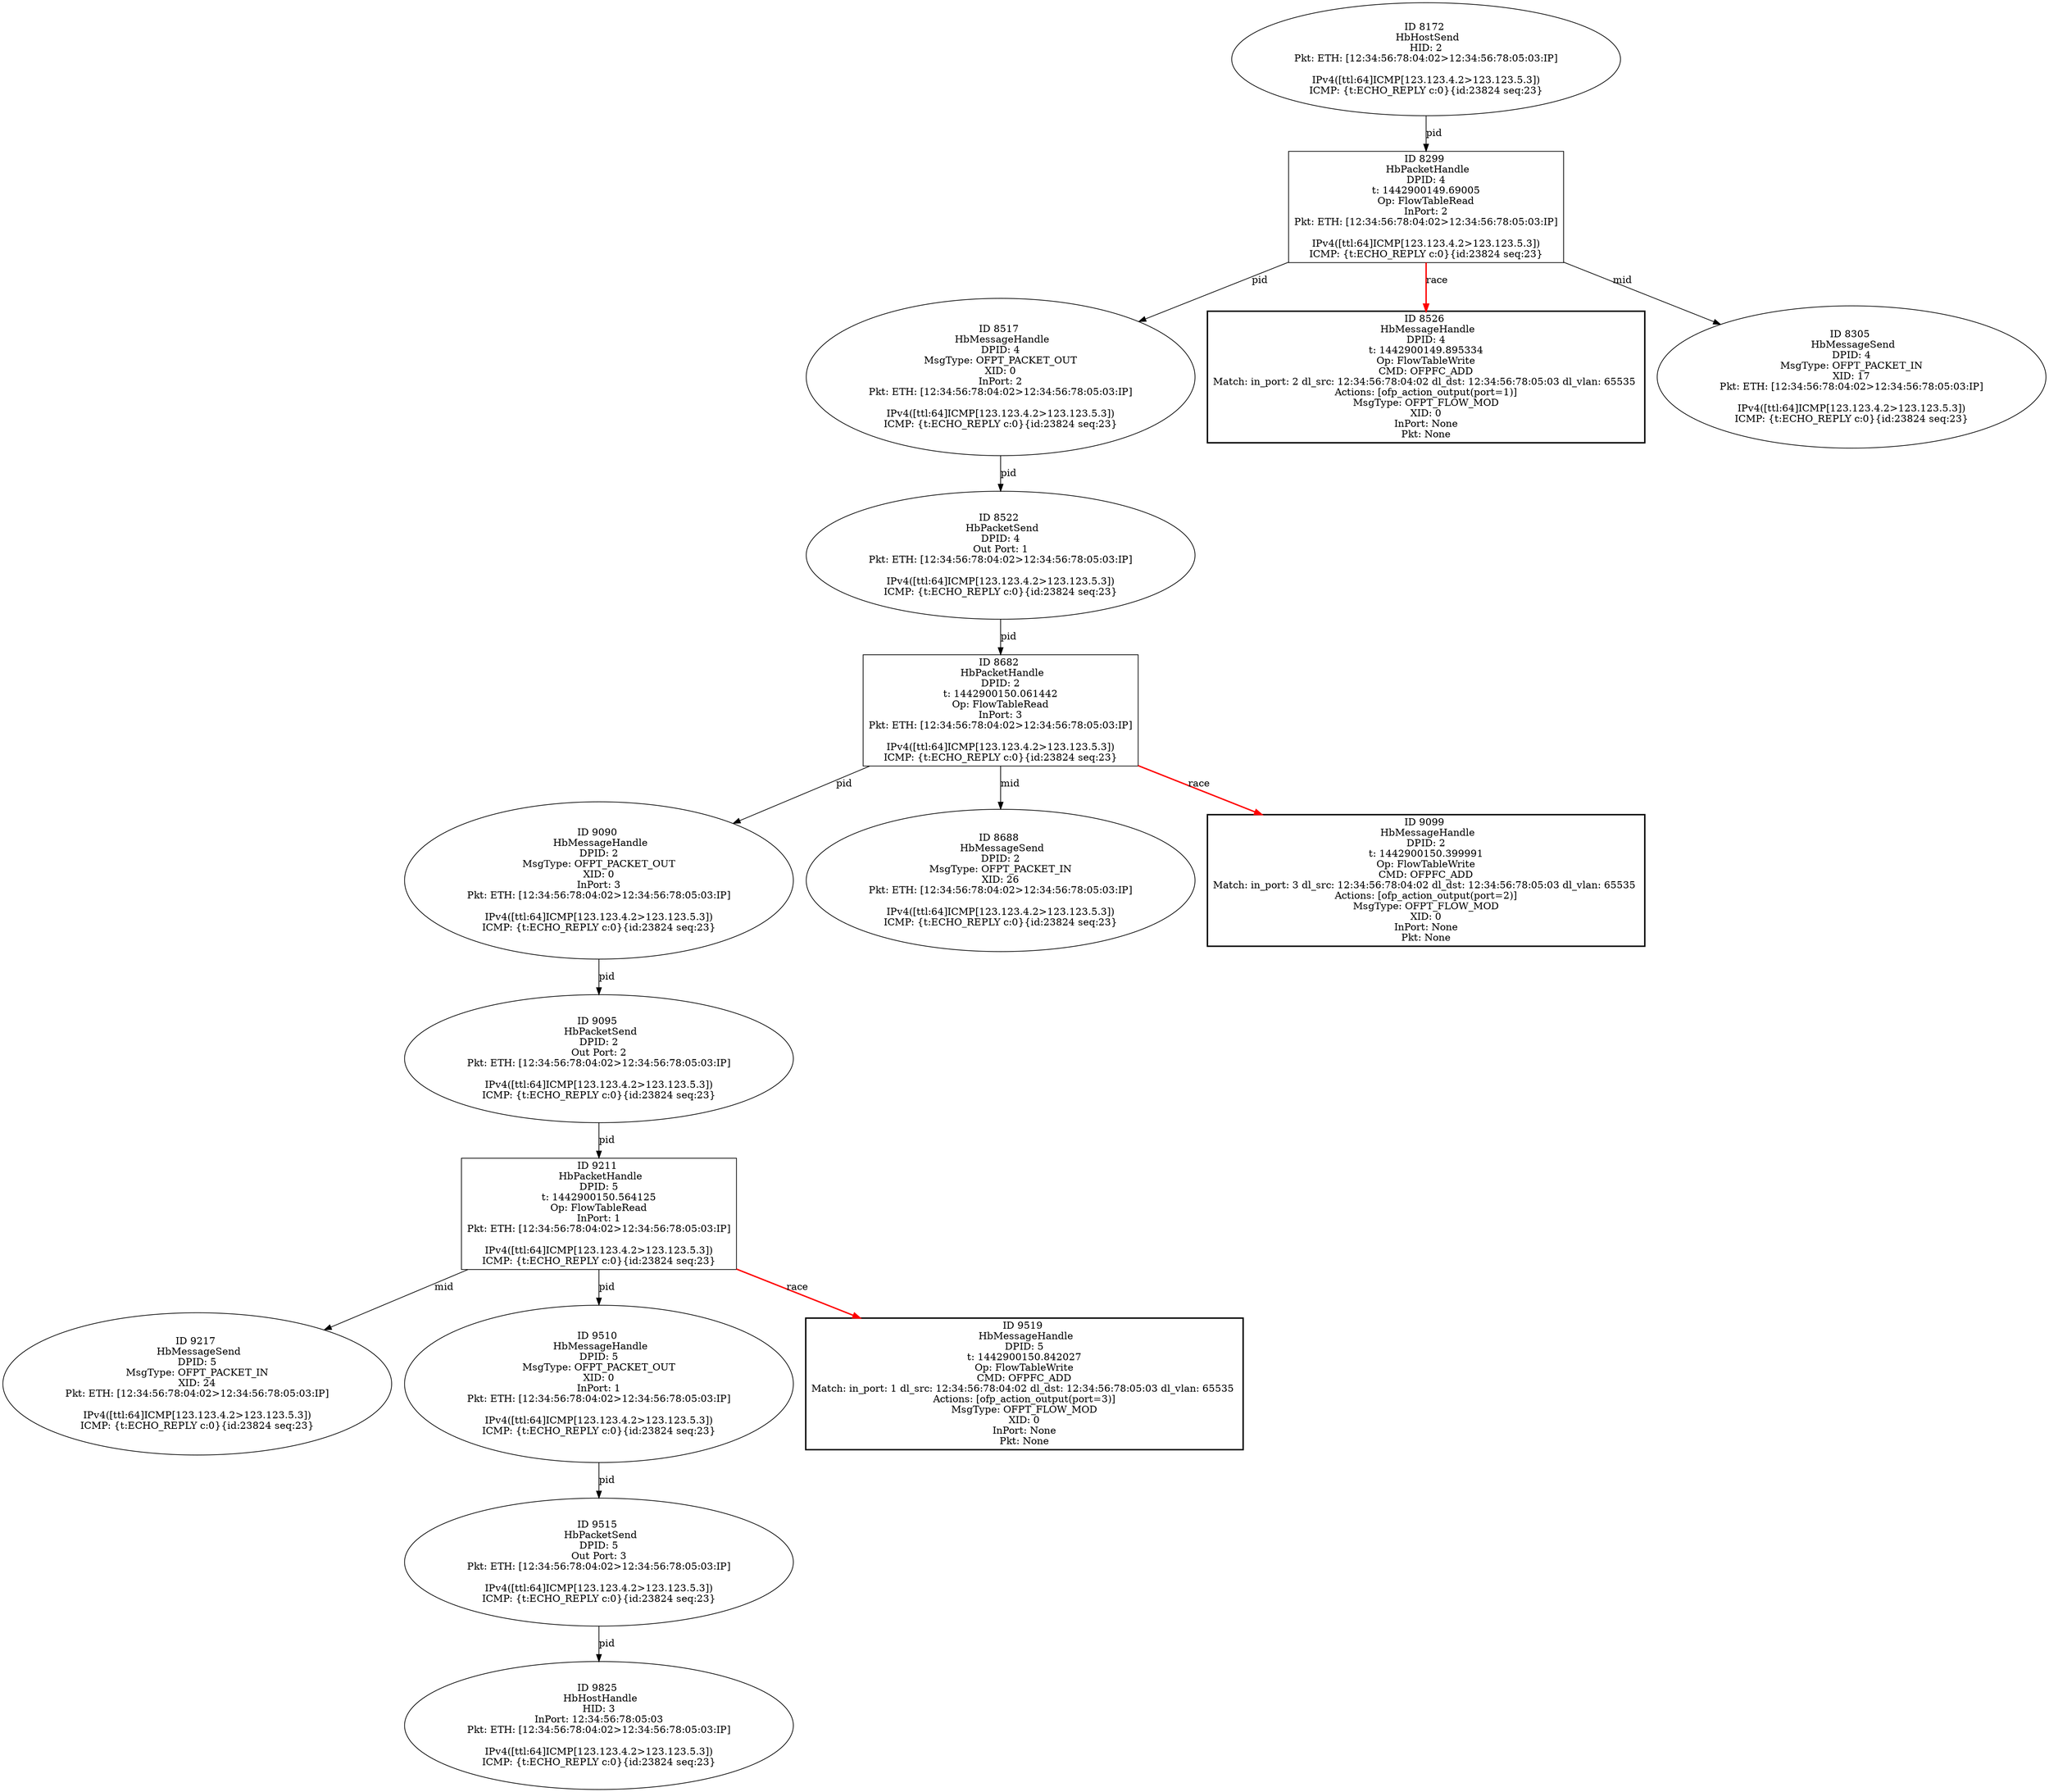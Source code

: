 strict digraph G {
9217 [shape=oval, event=<hb_events.HbMessageSend object at 0x109c1fc90>, label="ID 9217 
 HbMessageSend
DPID: 5
MsgType: OFPT_PACKET_IN
XID: 24
Pkt: ETH: [12:34:56:78:04:02>12:34:56:78:05:03:IP]

IPv4([ttl:64]ICMP[123.123.4.2>123.123.5.3])
ICMP: {t:ECHO_REPLY c:0}{id:23824 seq:23}"];
9090 [shape=oval, event=<hb_events.HbMessageHandle object at 0x109bdd8d0>, label="ID 9090 
 HbMessageHandle
DPID: 2
MsgType: OFPT_PACKET_OUT
XID: 0
InPort: 3
Pkt: ETH: [12:34:56:78:04:02>12:34:56:78:05:03:IP]

IPv4([ttl:64]ICMP[123.123.4.2>123.123.5.3])
ICMP: {t:ECHO_REPLY c:0}{id:23824 seq:23}"];
9515 [shape=oval, event=<hb_events.HbPacketSend object at 0x109cc0050>, label="ID 9515 
 HbPacketSend
DPID: 5
Out Port: 3
Pkt: ETH: [12:34:56:78:04:02>12:34:56:78:05:03:IP]

IPv4([ttl:64]ICMP[123.123.4.2>123.123.5.3])
ICMP: {t:ECHO_REPLY c:0}{id:23824 seq:23}"];
8517 [shape=oval, event=<hb_events.HbMessageHandle object at 0x109add350>, label="ID 8517 
 HbMessageHandle
DPID: 4
MsgType: OFPT_PACKET_OUT
XID: 0
InPort: 2
Pkt: ETH: [12:34:56:78:04:02>12:34:56:78:05:03:IP]

IPv4([ttl:64]ICMP[123.123.4.2>123.123.5.3])
ICMP: {t:ECHO_REPLY c:0}{id:23824 seq:23}"];
9510 [shape=oval, event=<hb_events.HbMessageHandle object at 0x109cae250>, label="ID 9510 
 HbMessageHandle
DPID: 5
MsgType: OFPT_PACKET_OUT
XID: 0
InPort: 1
Pkt: ETH: [12:34:56:78:04:02>12:34:56:78:05:03:IP]

IPv4([ttl:64]ICMP[123.123.4.2>123.123.5.3])
ICMP: {t:ECHO_REPLY c:0}{id:23824 seq:23}"];
9095 [shape=oval, event=<hb_events.HbPacketSend object at 0x109bdddd0>, label="ID 9095 
 HbPacketSend
DPID: 2
Out Port: 2
Pkt: ETH: [12:34:56:78:04:02>12:34:56:78:05:03:IP]

IPv4([ttl:64]ICMP[123.123.4.2>123.123.5.3])
ICMP: {t:ECHO_REPLY c:0}{id:23824 seq:23}"];
8522 [shape=oval, event=<hb_events.HbPacketSend object at 0x109add8d0>, label="ID 8522 
 HbPacketSend
DPID: 4
Out Port: 1
Pkt: ETH: [12:34:56:78:04:02>12:34:56:78:05:03:IP]

IPv4([ttl:64]ICMP[123.123.4.2>123.123.5.3])
ICMP: {t:ECHO_REPLY c:0}{id:23824 seq:23}"];
8299 [shape=box, event=<hb_events.HbPacketHandle object at 0x109a73d90>, label="ID 8299 
 HbPacketHandle
DPID: 4
t: 1442900149.69005
Op: FlowTableRead
InPort: 2
Pkt: ETH: [12:34:56:78:04:02>12:34:56:78:05:03:IP]

IPv4([ttl:64]ICMP[123.123.4.2>123.123.5.3])
ICMP: {t:ECHO_REPLY c:0}{id:23824 seq:23}"];
8172 [shape=oval, event=<hb_events.HbHostSend object at 0x109a500d0>, label="ID 8172 
 HbHostSend
HID: 2
Pkt: ETH: [12:34:56:78:04:02>12:34:56:78:05:03:IP]

IPv4([ttl:64]ICMP[123.123.4.2>123.123.5.3])
ICMP: {t:ECHO_REPLY c:0}{id:23824 seq:23}"];
8526 [shape=box, style=bold, event=<hb_events.HbMessageHandle object at 0x109ae7690>, label="ID 8526 
 HbMessageHandle
DPID: 4
t: 1442900149.895334
Op: FlowTableWrite
CMD: OFPFC_ADD
Match: in_port: 2 dl_src: 12:34:56:78:04:02 dl_dst: 12:34:56:78:05:03 dl_vlan: 65535 
Actions: [ofp_action_output(port=1)]
MsgType: OFPT_FLOW_MOD
XID: 0
InPort: None
Pkt: None"];
9519 [shape=box, style=bold, event=<hb_events.HbMessageHandle object at 0x109cc0c10>, label="ID 9519 
 HbMessageHandle
DPID: 5
t: 1442900150.842027
Op: FlowTableWrite
CMD: OFPFC_ADD
Match: in_port: 1 dl_src: 12:34:56:78:04:02 dl_dst: 12:34:56:78:05:03 dl_vlan: 65535 
Actions: [ofp_action_output(port=3)]
MsgType: OFPT_FLOW_MOD
XID: 0
InPort: None
Pkt: None"];
8688 [shape=oval, event=<hb_events.HbMessageSend object at 0x109b1bb10>, label="ID 8688 
 HbMessageSend
DPID: 2
MsgType: OFPT_PACKET_IN
XID: 26
Pkt: ETH: [12:34:56:78:04:02>12:34:56:78:05:03:IP]

IPv4([ttl:64]ICMP[123.123.4.2>123.123.5.3])
ICMP: {t:ECHO_REPLY c:0}{id:23824 seq:23}"];
8305 [shape=oval, event=<hb_events.HbMessageSend object at 0x109a86c10>, label="ID 8305 
 HbMessageSend
DPID: 4
MsgType: OFPT_PACKET_IN
XID: 17
Pkt: ETH: [12:34:56:78:04:02>12:34:56:78:05:03:IP]

IPv4([ttl:64]ICMP[123.123.4.2>123.123.5.3])
ICMP: {t:ECHO_REPLY c:0}{id:23824 seq:23}"];
9825 [shape=oval, event=<hb_events.HbHostHandle object at 0x109dbd450>, label="ID 9825 
 HbHostHandle
HID: 3
InPort: 12:34:56:78:05:03
Pkt: ETH: [12:34:56:78:04:02>12:34:56:78:05:03:IP]

IPv4([ttl:64]ICMP[123.123.4.2>123.123.5.3])
ICMP: {t:ECHO_REPLY c:0}{id:23824 seq:23}"];
9099 [shape=box, style=bold, event=<hb_events.HbMessageHandle object at 0x109be2150>, label="ID 9099 
 HbMessageHandle
DPID: 2
t: 1442900150.399991
Op: FlowTableWrite
CMD: OFPFC_ADD
Match: in_port: 3 dl_src: 12:34:56:78:04:02 dl_dst: 12:34:56:78:05:03 dl_vlan: 65535 
Actions: [ofp_action_output(port=2)]
MsgType: OFPT_FLOW_MOD
XID: 0
InPort: None
Pkt: None"];
9211 [shape=box, event=<hb_events.HbPacketHandle object at 0x109c1f1d0>, label="ID 9211 
 HbPacketHandle
DPID: 5
t: 1442900150.564125
Op: FlowTableRead
InPort: 1
Pkt: ETH: [12:34:56:78:04:02>12:34:56:78:05:03:IP]

IPv4([ttl:64]ICMP[123.123.4.2>123.123.5.3])
ICMP: {t:ECHO_REPLY c:0}{id:23824 seq:23}"];
8682 [shape=box, event=<hb_events.HbPacketHandle object at 0x109b1b050>, label="ID 8682 
 HbPacketHandle
DPID: 2
t: 1442900150.061442
Op: FlowTableRead
InPort: 3
Pkt: ETH: [12:34:56:78:04:02>12:34:56:78:05:03:IP]

IPv4([ttl:64]ICMP[123.123.4.2>123.123.5.3])
ICMP: {t:ECHO_REPLY c:0}{id:23824 seq:23}"];
9090 -> 9095  [rel=pid, label=pid];
8299 -> 8305  [rel=mid, label=mid];
8299 -> 8517  [rel=pid, label=pid];
8299 -> 8526  [harmful=True, color=red, style=bold, rel=race, label=race];
8517 -> 8522  [rel=pid, label=pid];
9510 -> 9515  [rel=pid, label=pid];
9095 -> 9211  [rel=pid, label=pid];
8522 -> 8682  [rel=pid, label=pid];
9515 -> 9825  [rel=pid, label=pid];
8172 -> 8299  [rel=pid, label=pid];
9211 -> 9217  [rel=mid, label=mid];
9211 -> 9510  [rel=pid, label=pid];
9211 -> 9519  [harmful=True, color=red, style=bold, rel=race, label=race];
8682 -> 8688  [rel=mid, label=mid];
8682 -> 9090  [rel=pid, label=pid];
8682 -> 9099  [harmful=True, color=red, style=bold, rel=race, label=race];
}
